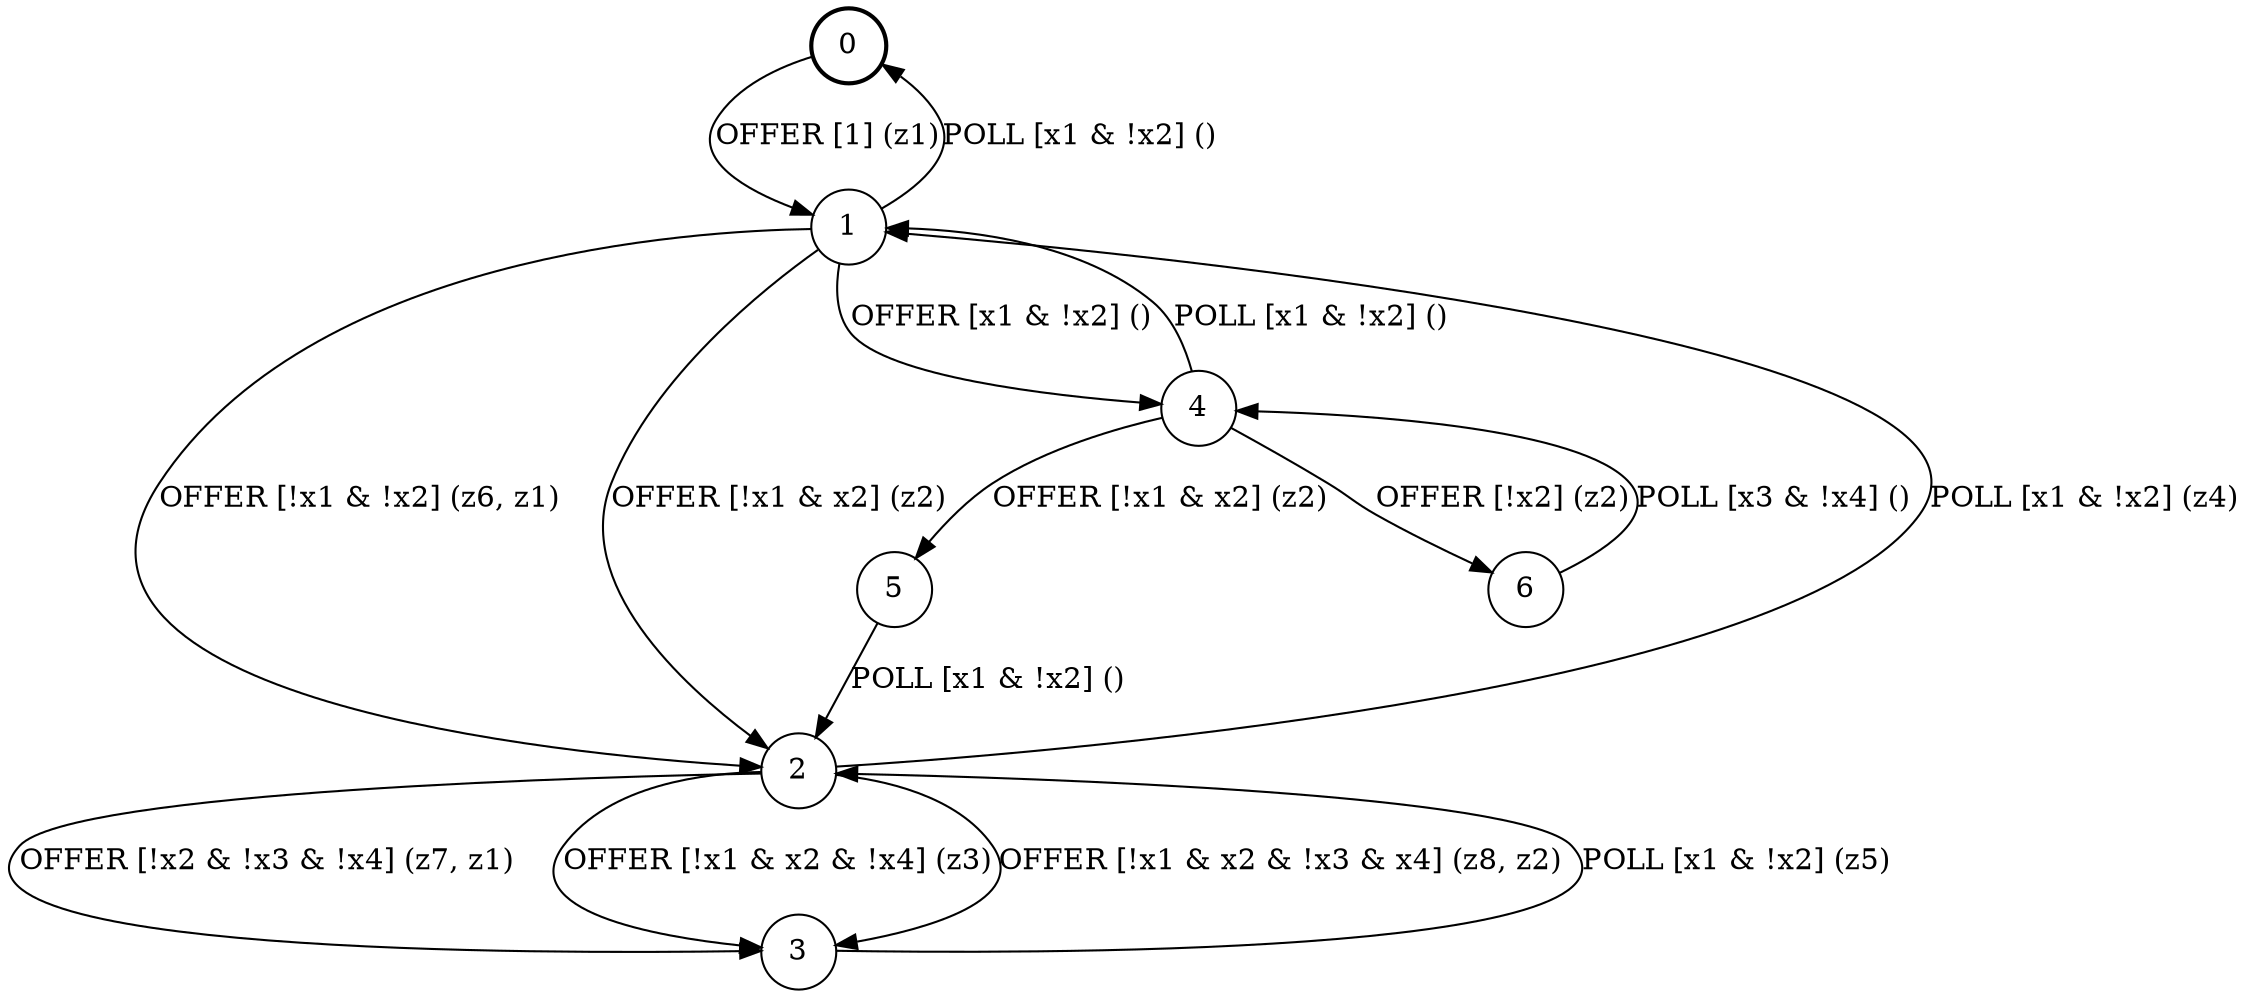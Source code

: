 digraph Automaton {
    node [shape = circle];
    0 [style = "bold"];
    0 -> 1 [label = "OFFER [1] (z1)"];
    1 -> 0 [label = "POLL [x1 & !x2] ()"];
    1 -> 2 [label = "OFFER [!x1 & !x2] (z6, z1)"];
    1 -> 2 [label = "OFFER [!x1 & x2] (z2)"];
    1 -> 4 [label = "OFFER [x1 & !x2] ()"];
    2 -> 1 [label = "POLL [x1 & !x2] (z4)"];
    2 -> 3 [label = "OFFER [!x2 & !x3 & !x4] (z7, z1)"];
    2 -> 3 [label = "OFFER [!x1 & x2 & !x4] (z3)"];
    2 -> 3 [label = "OFFER [!x1 & x2 & !x3 & x4] (z8, z2)"];
    3 -> 2 [label = "POLL [x1 & !x2] (z5)"];
    4 -> 1 [label = "POLL [x1 & !x2] ()"];
    4 -> 5 [label = "OFFER [!x1 & x2] (z2)"];
    4 -> 6 [label = "OFFER [!x2] (z2)"];
    5 -> 2 [label = "POLL [x1 & !x2] ()"];
    6 -> 4 [label = "POLL [x3 & !x4] ()"];
}

